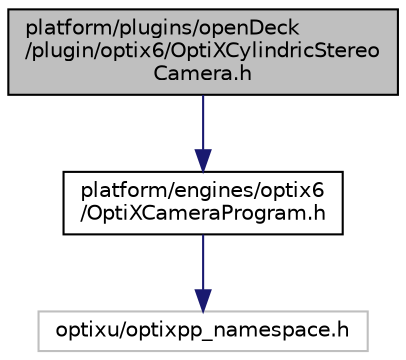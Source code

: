 digraph "platform/plugins/openDeck/plugin/optix6/OptiXCylindricStereoCamera.h"
{
 // LATEX_PDF_SIZE
  edge [fontname="Helvetica",fontsize="10",labelfontname="Helvetica",labelfontsize="10"];
  node [fontname="Helvetica",fontsize="10",shape=record];
  Node1 [label="platform/plugins/openDeck\l/plugin/optix6/OptiXCylindricStereo\lCamera.h",height=0.2,width=0.4,color="black", fillcolor="grey75", style="filled", fontcolor="black",tooltip=" "];
  Node1 -> Node2 [color="midnightblue",fontsize="10",style="solid",fontname="Helvetica"];
  Node2 [label="platform/engines/optix6\l/OptiXCameraProgram.h",height=0.2,width=0.4,color="black", fillcolor="white", style="filled",URL="$d7/d0d/OptiXCameraProgram_8h.html",tooltip=" "];
  Node2 -> Node3 [color="midnightblue",fontsize="10",style="solid",fontname="Helvetica"];
  Node3 [label="optixu/optixpp_namespace.h",height=0.2,width=0.4,color="grey75", fillcolor="white", style="filled",tooltip=" "];
}
